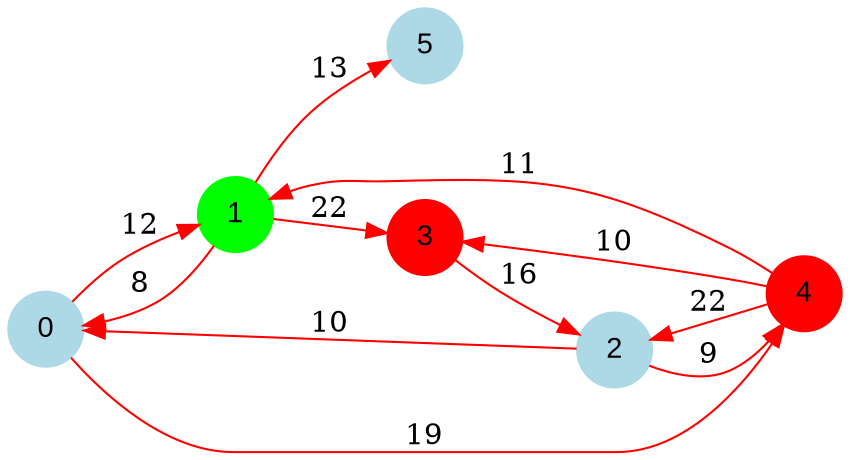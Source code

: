 digraph graphe {
rankdir = LR;
edge [color=red];
0 [fontname="Arial", shape = circle, color=lightblue, style=filled];
1 [fontname="Arial", shape = circle, color=green, style=filled];
2 [fontname="Arial", shape = circle, color=lightblue, style=filled];
3 [fontname="Arial", shape = circle, color=red, style=filled];
4 [fontname="Arial", shape = circle, color=red, style=filled];
5 [fontname="Arial", shape = circle, color=lightblue, style=filled];
	0 -> 1 [label = "12"];
	0 -> 4 [label = "19"];
	1 -> 0 [label = "8"];
	1 -> 3 [label = "22"];
	1 -> 5 [label = "13"];
	2 -> 0 [label = "10"];
	2 -> 4 [label = "9"];
	3 -> 2 [label = "16"];
	4 -> 1 [label = "11"];
	4 -> 2 [label = "22"];
	4 -> 3 [label = "10"];
}